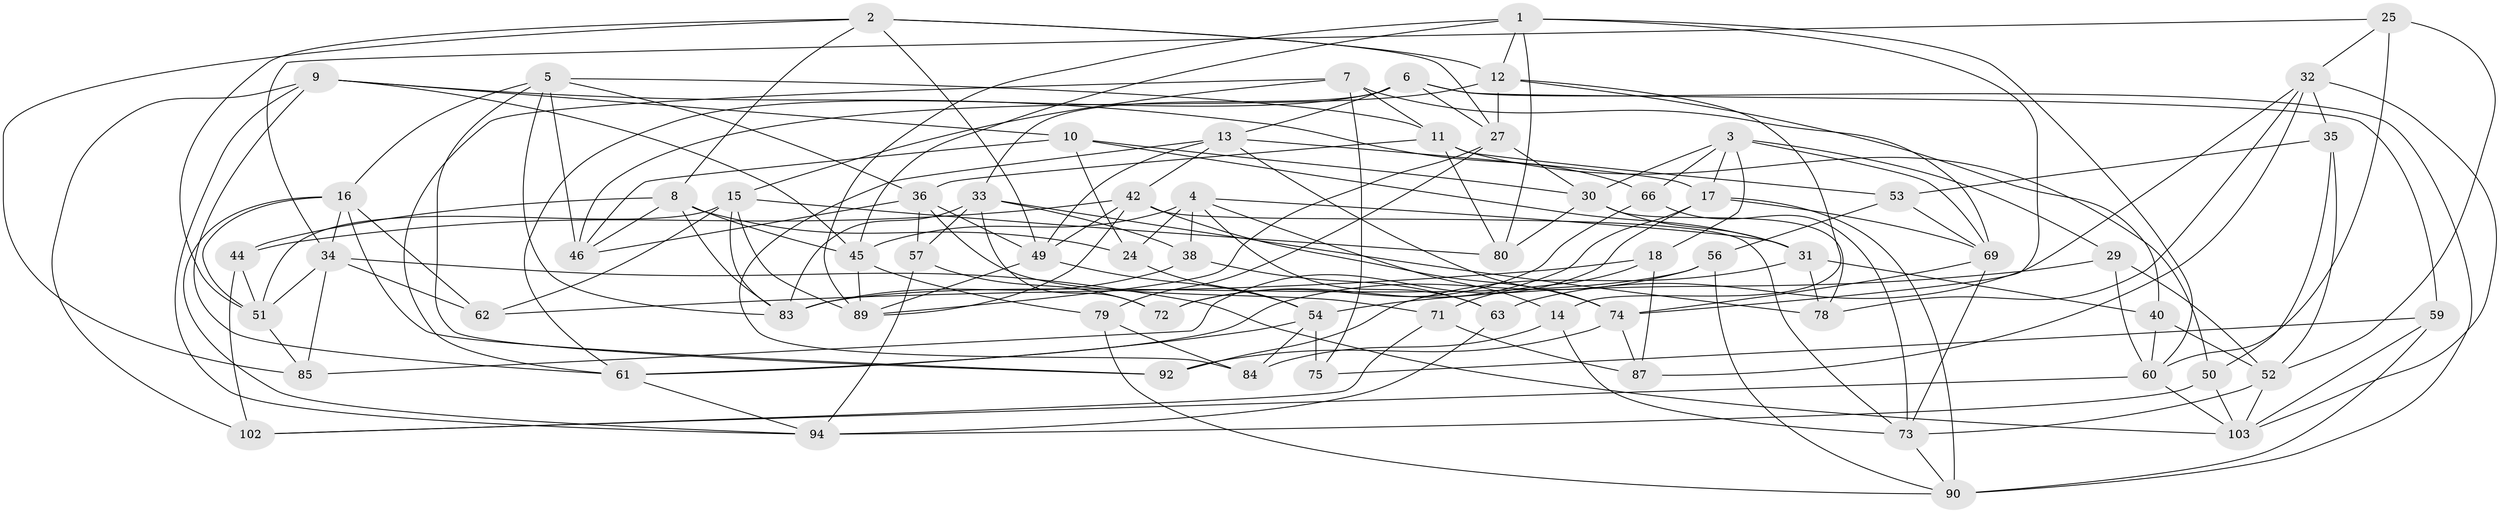 // original degree distribution, {4: 1.0}
// Generated by graph-tools (version 1.1) at 2025/42/03/06/25 10:42:23]
// undirected, 68 vertices, 174 edges
graph export_dot {
graph [start="1"]
  node [color=gray90,style=filled];
  1 [super="+76"];
  2 [super="+88"];
  3 [super="+41"];
  4 [super="+23"];
  5 [super="+21"];
  6 [super="+39"];
  7 [super="+65"];
  8 [super="+37"];
  9 [super="+19"];
  10 [super="+26"];
  11 [super="+55"];
  12 [super="+100"];
  13 [super="+22"];
  14;
  15 [super="+48"];
  16 [super="+20"];
  17 [super="+98"];
  18;
  24;
  25;
  27 [super="+28"];
  29;
  30 [super="+96"];
  31 [super="+70"];
  32 [super="+43"];
  33 [super="+47"];
  34 [super="+58"];
  35;
  36 [super="+67"];
  38;
  40;
  42 [super="+93"];
  44;
  45 [super="+64"];
  46 [super="+77"];
  49 [super="+95"];
  50;
  51 [super="+86"];
  52 [super="+68"];
  53;
  54 [super="+99"];
  56;
  57;
  59;
  60 [super="+107"];
  61 [super="+106"];
  62;
  63;
  66;
  69 [super="+105"];
  71;
  72;
  73 [super="+81"];
  74 [super="+82"];
  75;
  78;
  79;
  80;
  83 [super="+101"];
  84;
  85;
  87;
  89 [super="+108"];
  90 [super="+91"];
  92;
  94 [super="+97"];
  102;
  103 [super="+104"];
  1 -- 60;
  1 -- 74;
  1 -- 80;
  1 -- 12;
  1 -- 45;
  1 -- 89;
  2 -- 8;
  2 -- 49;
  2 -- 27;
  2 -- 51;
  2 -- 12;
  2 -- 85;
  3 -- 29;
  3 -- 30;
  3 -- 17;
  3 -- 18;
  3 -- 66;
  3 -- 69;
  4 -- 38;
  4 -- 14;
  4 -- 24;
  4 -- 63;
  4 -- 45;
  4 -- 31;
  5 -- 16;
  5 -- 83;
  5 -- 92;
  5 -- 36;
  5 -- 11;
  5 -- 46;
  6 -- 27;
  6 -- 33;
  6 -- 59;
  6 -- 13;
  6 -- 61;
  6 -- 90;
  7 -- 61;
  7 -- 75 [weight=2];
  7 -- 69;
  7 -- 11;
  7 -- 15;
  8 -- 44;
  8 -- 83;
  8 -- 24;
  8 -- 45;
  8 -- 46;
  9 -- 66;
  9 -- 61;
  9 -- 10;
  9 -- 45;
  9 -- 102;
  9 -- 94;
  10 -- 31;
  10 -- 46 [weight=2];
  10 -- 30;
  10 -- 24;
  11 -- 50;
  11 -- 53;
  11 -- 80;
  11 -- 36;
  12 -- 46;
  12 -- 40;
  12 -- 27;
  12 -- 14;
  13 -- 42;
  13 -- 49;
  13 -- 17;
  13 -- 74;
  13 -- 84;
  14 -- 73;
  14 -- 84;
  15 -- 51;
  15 -- 89;
  15 -- 80;
  15 -- 83;
  15 -- 62;
  16 -- 92;
  16 -- 62;
  16 -- 94;
  16 -- 34;
  16 -- 51;
  17 -- 72;
  17 -- 90;
  17 -- 85;
  17 -- 69;
  18 -- 87;
  18 -- 71;
  18 -- 62;
  24 -- 54;
  25 -- 34;
  25 -- 32;
  25 -- 60;
  25 -- 52;
  27 -- 79;
  27 -- 30;
  27 -- 89;
  29 -- 54;
  29 -- 60;
  29 -- 52;
  30 -- 31;
  30 -- 80;
  30 -- 78;
  31 -- 78;
  31 -- 40;
  31 -- 92;
  32 -- 63;
  32 -- 35;
  32 -- 87;
  32 -- 78;
  32 -- 103;
  33 -- 72;
  33 -- 57;
  33 -- 78;
  33 -- 38;
  33 -- 83;
  34 -- 62;
  34 -- 85;
  34 -- 103;
  34 -- 51;
  35 -- 50;
  35 -- 52;
  35 -- 53;
  36 -- 49;
  36 -- 57;
  36 -- 71;
  36 -- 46;
  38 -- 83;
  38 -- 63;
  40 -- 52;
  40 -- 60;
  42 -- 89;
  42 -- 73;
  42 -- 44;
  42 -- 74;
  42 -- 49;
  44 -- 51;
  44 -- 102;
  45 -- 79;
  45 -- 89;
  49 -- 54;
  49 -- 89;
  50 -- 103;
  50 -- 94;
  51 -- 85;
  52 -- 103;
  52 -- 73;
  53 -- 69;
  53 -- 56;
  54 -- 75;
  54 -- 84;
  54 -- 61;
  56 -- 61;
  56 -- 90;
  56 -- 83;
  57 -- 72;
  57 -- 94;
  59 -- 75;
  59 -- 90;
  59 -- 103;
  60 -- 102;
  60 -- 103;
  61 -- 94;
  63 -- 94;
  66 -- 73;
  66 -- 72;
  69 -- 73;
  69 -- 74;
  71 -- 102;
  71 -- 87;
  73 -- 90;
  74 -- 92;
  74 -- 87;
  79 -- 84;
  79 -- 90;
}

